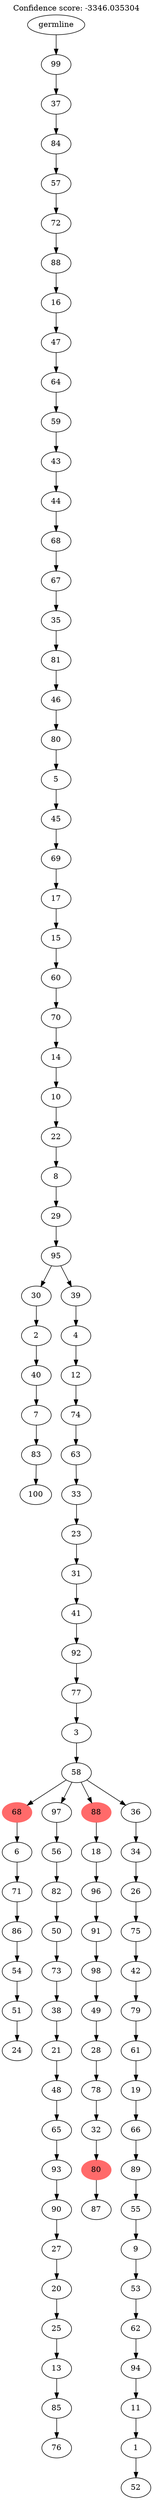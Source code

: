 digraph g {
	"102" -> "103";
	"103" [label="100"];
	"101" -> "102";
	"102" [label="83"];
	"100" -> "101";
	"101" [label="7"];
	"99" -> "100";
	"100" [label="40"];
	"98" -> "99";
	"99" [label="2"];
	"96" -> "97";
	"97" [label="24"];
	"95" -> "96";
	"96" [label="51"];
	"94" -> "95";
	"95" [label="54"];
	"93" -> "94";
	"94" [label="86"];
	"92" -> "93";
	"93" [label="71"];
	"91" -> "92";
	"92" [label="6"];
	"89" -> "90";
	"90" [label="76"];
	"88" -> "89";
	"89" [label="85"];
	"87" -> "88";
	"88" [label="13"];
	"86" -> "87";
	"87" [label="25"];
	"85" -> "86";
	"86" [label="20"];
	"84" -> "85";
	"85" [label="27"];
	"83" -> "84";
	"84" [label="90"];
	"82" -> "83";
	"83" [label="93"];
	"81" -> "82";
	"82" [label="65"];
	"80" -> "81";
	"81" [label="48"];
	"79" -> "80";
	"80" [label="21"];
	"78" -> "79";
	"79" [label="38"];
	"77" -> "78";
	"78" [label="73"];
	"76" -> "77";
	"77" [label="50"];
	"75" -> "76";
	"76" [label="82"];
	"74" -> "75";
	"75" [label="56"];
	"72" -> "73";
	"73" [label="87"];
	"71" -> "72";
	"72" [color=indianred1, style=filled, label="80"];
	"70" -> "71";
	"71" [label="32"];
	"69" -> "70";
	"70" [label="78"];
	"68" -> "69";
	"69" [label="28"];
	"67" -> "68";
	"68" [label="49"];
	"66" -> "67";
	"67" [label="98"];
	"65" -> "66";
	"66" [label="91"];
	"64" -> "65";
	"65" [label="96"];
	"63" -> "64";
	"64" [label="18"];
	"61" -> "62";
	"62" [label="52"];
	"60" -> "61";
	"61" [label="1"];
	"59" -> "60";
	"60" [label="11"];
	"58" -> "59";
	"59" [label="94"];
	"57" -> "58";
	"58" [label="62"];
	"56" -> "57";
	"57" [label="53"];
	"55" -> "56";
	"56" [label="9"];
	"54" -> "55";
	"55" [label="55"];
	"53" -> "54";
	"54" [label="89"];
	"52" -> "53";
	"53" [label="66"];
	"51" -> "52";
	"52" [label="19"];
	"50" -> "51";
	"51" [label="61"];
	"49" -> "50";
	"50" [label="79"];
	"48" -> "49";
	"49" [label="42"];
	"47" -> "48";
	"48" [label="75"];
	"46" -> "47";
	"47" [label="26"];
	"45" -> "46";
	"46" [label="34"];
	"44" -> "45";
	"45" [label="36"];
	"44" -> "63";
	"63" [color=indianred1, style=filled, label="88"];
	"44" -> "74";
	"74" [label="97"];
	"44" -> "91";
	"91" [color=indianred1, style=filled, label="68"];
	"43" -> "44";
	"44" [label="58"];
	"42" -> "43";
	"43" [label="3"];
	"41" -> "42";
	"42" [label="77"];
	"40" -> "41";
	"41" [label="92"];
	"39" -> "40";
	"40" [label="41"];
	"38" -> "39";
	"39" [label="31"];
	"37" -> "38";
	"38" [label="23"];
	"36" -> "37";
	"37" [label="33"];
	"35" -> "36";
	"36" [label="63"];
	"34" -> "35";
	"35" [label="74"];
	"33" -> "34";
	"34" [label="12"];
	"32" -> "33";
	"33" [label="4"];
	"31" -> "32";
	"32" [label="39"];
	"31" -> "98";
	"98" [label="30"];
	"30" -> "31";
	"31" [label="95"];
	"29" -> "30";
	"30" [label="29"];
	"28" -> "29";
	"29" [label="8"];
	"27" -> "28";
	"28" [label="22"];
	"26" -> "27";
	"27" [label="10"];
	"25" -> "26";
	"26" [label="14"];
	"24" -> "25";
	"25" [label="70"];
	"23" -> "24";
	"24" [label="60"];
	"22" -> "23";
	"23" [label="15"];
	"21" -> "22";
	"22" [label="17"];
	"20" -> "21";
	"21" [label="69"];
	"19" -> "20";
	"20" [label="45"];
	"18" -> "19";
	"19" [label="5"];
	"17" -> "18";
	"18" [label="80"];
	"16" -> "17";
	"17" [label="46"];
	"15" -> "16";
	"16" [label="81"];
	"14" -> "15";
	"15" [label="35"];
	"13" -> "14";
	"14" [label="67"];
	"12" -> "13";
	"13" [label="68"];
	"11" -> "12";
	"12" [label="44"];
	"10" -> "11";
	"11" [label="43"];
	"9" -> "10";
	"10" [label="59"];
	"8" -> "9";
	"9" [label="64"];
	"7" -> "8";
	"8" [label="47"];
	"6" -> "7";
	"7" [label="16"];
	"5" -> "6";
	"6" [label="88"];
	"4" -> "5";
	"5" [label="72"];
	"3" -> "4";
	"4" [label="57"];
	"2" -> "3";
	"3" [label="84"];
	"1" -> "2";
	"2" [label="37"];
	"0" -> "1";
	"1" [label="99"];
	"0" [label="germline"];
	labelloc="t";
	label="Confidence score: -3346.035304";
}
